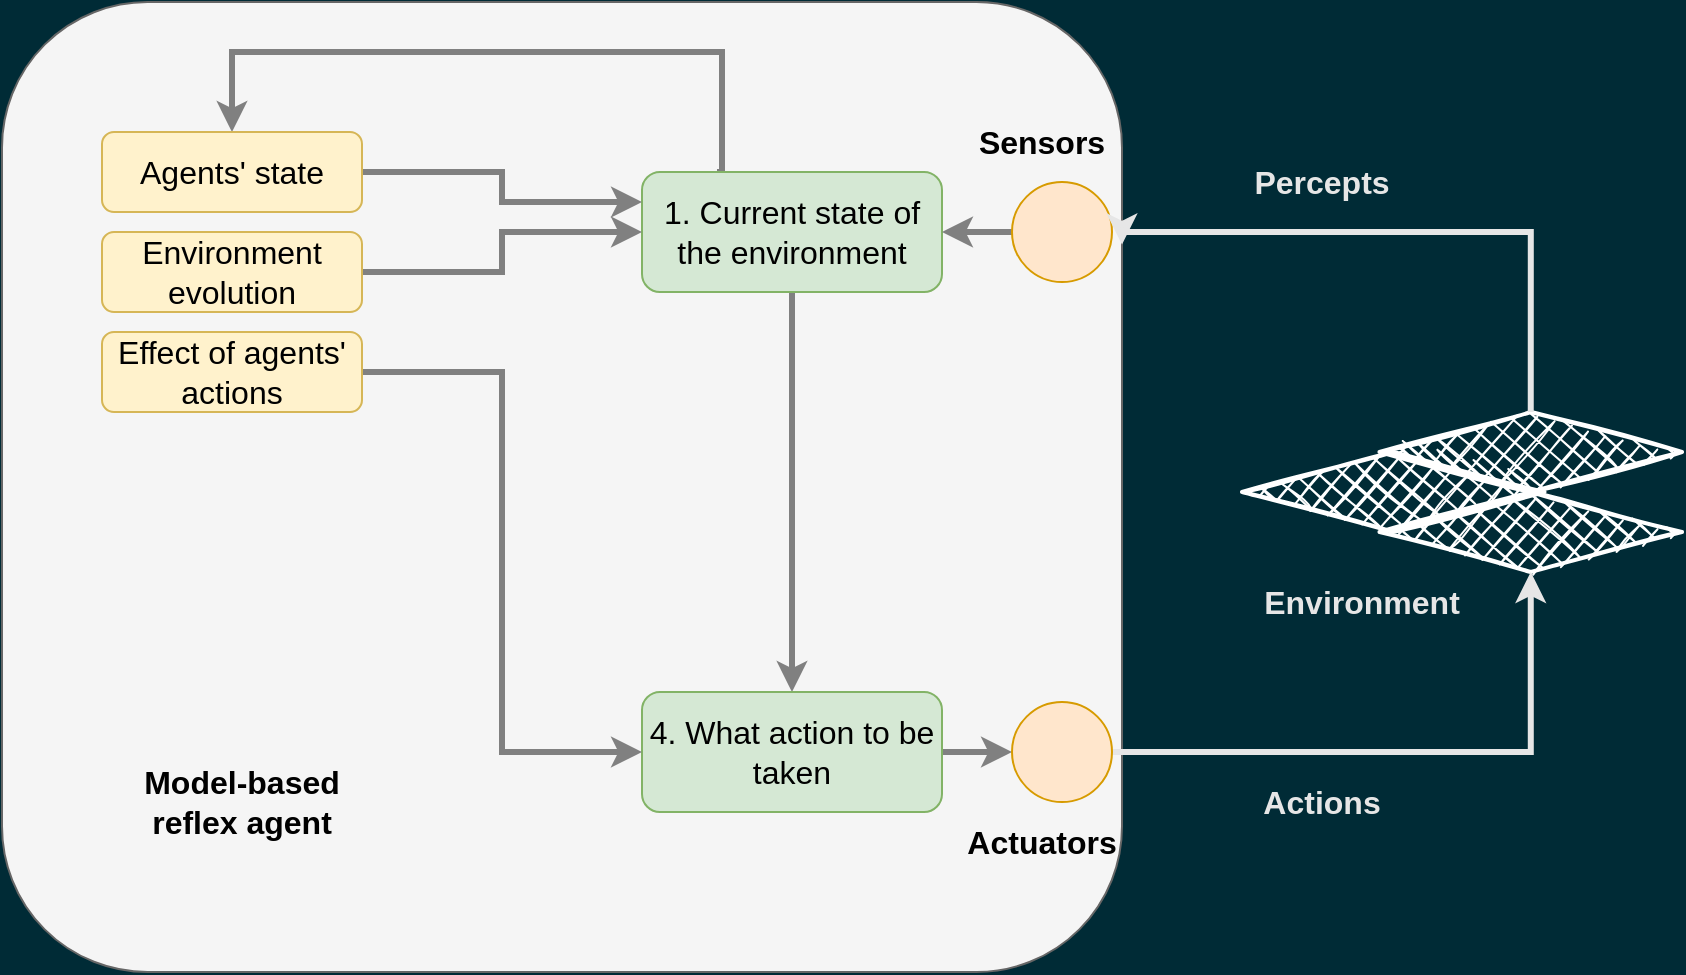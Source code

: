 <mxfile version="20.3.0" type="device"><diagram id="nfDhgmSr-Vf-iC9WDgac" name="Page-1"><mxGraphModel dx="1582" dy="827" grid="1" gridSize="10" guides="1" tooltips="1" connect="1" arrows="1" fold="1" page="0" pageScale="1" pageWidth="1200" pageHeight="1600" background="#002B36" math="0" shadow="0"><root><mxCell id="0"/><mxCell id="1" parent="0"/><mxCell id="N-tSux8G0TpiGFW01LPr-27" value="" style="rounded=1;whiteSpace=wrap;html=1;fontSize=16;fontColor=#333333;fillColor=#f5f5f5;strokeColor=#666666;" parent="1" vertex="1"><mxGeometry x="-760" y="415" width="560" height="485" as="geometry"/></mxCell><mxCell id="N-tSux8G0TpiGFW01LPr-34" style="edgeStyle=orthogonalEdgeStyle;rounded=0;orthogonalLoop=1;jettySize=auto;html=1;exitX=0.25;exitY=0;exitDx=0;exitDy=0;entryX=0.5;entryY=0;entryDx=0;entryDy=0;strokeColor=#808080;strokeWidth=3;fontSize=16;fontColor=#E6E6E6;" parent="1" source="N-tSux8G0TpiGFW01LPr-18" target="N-tSux8G0TpiGFW01LPr-31" edge="1"><mxGeometry relative="1" as="geometry"><Array as="points"><mxPoint x="-400" y="440"/><mxPoint x="-645" y="440"/></Array></mxGeometry></mxCell><mxCell id="or0y2Tztfg0Vn3SPiq2y-20" style="edgeStyle=orthogonalEdgeStyle;rounded=0;orthogonalLoop=1;jettySize=auto;html=1;exitX=0.5;exitY=1;exitDx=0;exitDy=0;strokeColor=#808080;strokeWidth=3;fontSize=16;fontColor=#E6E6E6;" parent="1" source="N-tSux8G0TpiGFW01LPr-18" target="N-tSux8G0TpiGFW01LPr-30" edge="1"><mxGeometry relative="1" as="geometry"><mxPoint x="-365" y="587" as="targetPoint"/></mxGeometry></mxCell><mxCell id="N-tSux8G0TpiGFW01LPr-18" value="&lt;span style=&quot;font-size: 16px;&quot;&gt;1. Current state of the environment&lt;/span&gt;" style="rounded=1;whiteSpace=wrap;html=1;fillColor=#d5e8d4;strokeColor=#82b366;" parent="1" vertex="1"><mxGeometry x="-440" y="500" width="150" height="60" as="geometry"/></mxCell><mxCell id="or0y2Tztfg0Vn3SPiq2y-11" style="edgeStyle=orthogonalEdgeStyle;rounded=0;orthogonalLoop=1;jettySize=auto;html=1;exitX=1;exitY=0.5;exitDx=0;exitDy=0;entryX=0;entryY=0.5;entryDx=0;entryDy=0;strokeColor=#808080;strokeWidth=3;fontSize=16;fontColor=#E6E6E6;" parent="1" source="N-tSux8G0TpiGFW01LPr-30" target="or0y2Tztfg0Vn3SPiq2y-9" edge="1"><mxGeometry relative="1" as="geometry"/></mxCell><mxCell id="N-tSux8G0TpiGFW01LPr-30" value="&lt;span style=&quot;font-size: 16px;&quot;&gt;4. What action to be taken&lt;/span&gt;" style="rounded=1;whiteSpace=wrap;html=1;fillColor=#d5e8d4;strokeColor=#82b366;" parent="1" vertex="1"><mxGeometry x="-440" y="760" width="150" height="60" as="geometry"/></mxCell><mxCell id="N-tSux8G0TpiGFW01LPr-35" style="edgeStyle=orthogonalEdgeStyle;rounded=0;orthogonalLoop=1;jettySize=auto;html=1;exitX=1;exitY=0.5;exitDx=0;exitDy=0;entryX=0;entryY=0.25;entryDx=0;entryDy=0;strokeColor=#808080;strokeWidth=3;fontSize=16;fontColor=#E6E6E6;" parent="1" source="N-tSux8G0TpiGFW01LPr-31" target="N-tSux8G0TpiGFW01LPr-18" edge="1"><mxGeometry relative="1" as="geometry"/></mxCell><mxCell id="N-tSux8G0TpiGFW01LPr-31" value="&lt;span style=&quot;font-size: 16px;&quot;&gt;Agents' state&lt;/span&gt;" style="rounded=1;whiteSpace=wrap;html=1;fillColor=#fff2cc;strokeColor=#d6b656;" parent="1" vertex="1"><mxGeometry x="-710" y="480" width="130" height="40" as="geometry"/></mxCell><mxCell id="N-tSux8G0TpiGFW01LPr-36" style="edgeStyle=orthogonalEdgeStyle;rounded=0;orthogonalLoop=1;jettySize=auto;html=1;exitX=1;exitY=0.5;exitDx=0;exitDy=0;entryX=0;entryY=0.5;entryDx=0;entryDy=0;strokeColor=#808080;strokeWidth=3;fontSize=16;fontColor=#E6E6E6;" parent="1" source="N-tSux8G0TpiGFW01LPr-32" target="N-tSux8G0TpiGFW01LPr-18" edge="1"><mxGeometry relative="1" as="geometry"/></mxCell><mxCell id="N-tSux8G0TpiGFW01LPr-32" value="&lt;span style=&quot;font-size: 16px;&quot;&gt;Environment evolution&lt;/span&gt;" style="rounded=1;whiteSpace=wrap;html=1;fillColor=#fff2cc;strokeColor=#d6b656;" parent="1" vertex="1"><mxGeometry x="-710" y="530" width="130" height="40" as="geometry"/></mxCell><mxCell id="N-tSux8G0TpiGFW01LPr-38" style="edgeStyle=orthogonalEdgeStyle;rounded=0;orthogonalLoop=1;jettySize=auto;html=1;exitX=1;exitY=0.5;exitDx=0;exitDy=0;strokeColor=#808080;strokeWidth=3;fontSize=16;fontColor=#E6E6E6;entryX=0;entryY=0.5;entryDx=0;entryDy=0;" parent="1" source="N-tSux8G0TpiGFW01LPr-33" target="N-tSux8G0TpiGFW01LPr-30" edge="1"><mxGeometry relative="1" as="geometry"><Array as="points"><mxPoint x="-510" y="600"/><mxPoint x="-510" y="790"/></Array><mxPoint x="-440" y="617" as="targetPoint"/></mxGeometry></mxCell><mxCell id="N-tSux8G0TpiGFW01LPr-33" value="&lt;span style=&quot;font-size: 16px;&quot;&gt;Effect of agents' actions&lt;/span&gt;" style="rounded=1;whiteSpace=wrap;html=1;fillColor=#fff2cc;strokeColor=#d6b656;" parent="1" vertex="1"><mxGeometry x="-710" y="580" width="130" height="40" as="geometry"/></mxCell><mxCell id="or0y2Tztfg0Vn3SPiq2y-1" value="" style="group;fontColor=#FFFFFF;strokeColor=none;" parent="1" vertex="1" connectable="0"><mxGeometry x="-140" y="620" width="220" height="110" as="geometry"/></mxCell><mxCell id="or0y2Tztfg0Vn3SPiq2y-2" value="" style="rhombus;whiteSpace=wrap;html=1;strokeWidth=2;fillWeight=-1;hachureGap=8;fillStyle=cross-hatch;sketch=1;fontColor=#FFFFFF;strokeColor=#FFFFFF;" parent="or0y2Tztfg0Vn3SPiq2y-1" vertex="1"><mxGeometry x="68.75" width="151.25" height="40" as="geometry"/></mxCell><mxCell id="or0y2Tztfg0Vn3SPiq2y-3" value="" style="rhombus;whiteSpace=wrap;html=1;strokeWidth=2;fillWeight=-1;hachureGap=8;fillStyle=cross-hatch;sketch=1;fontColor=#FFFFFF;strokeColor=#FFFFFF;" parent="or0y2Tztfg0Vn3SPiq2y-1" vertex="1"><mxGeometry y="20" width="151.25" height="40" as="geometry"/></mxCell><mxCell id="or0y2Tztfg0Vn3SPiq2y-4" value="" style="rhombus;whiteSpace=wrap;html=1;strokeWidth=2;fillWeight=-1;hachureGap=8;fillStyle=cross-hatch;sketch=1;fontColor=#FFFFFF;strokeColor=#FFFFFF;" parent="or0y2Tztfg0Vn3SPiq2y-1" vertex="1"><mxGeometry x="68.75" y="40" width="151.25" height="40" as="geometry"/></mxCell><mxCell id="or0y2Tztfg0Vn3SPiq2y-7" value="&lt;b&gt;Environment&lt;/b&gt;" style="text;html=1;strokeColor=none;fillColor=none;align=center;verticalAlign=middle;whiteSpace=wrap;rounded=0;fontSize=16;fontColor=#E6E6E6;" parent="or0y2Tztfg0Vn3SPiq2y-1" vertex="1"><mxGeometry x="30" y="80" width="60" height="30" as="geometry"/></mxCell><mxCell id="or0y2Tztfg0Vn3SPiq2y-10" style="edgeStyle=orthogonalEdgeStyle;rounded=0;orthogonalLoop=1;jettySize=auto;html=1;exitX=0;exitY=0.5;exitDx=0;exitDy=0;entryX=1;entryY=0.5;entryDx=0;entryDy=0;strokeColor=#808080;strokeWidth=3;fontSize=16;fontColor=#E6E6E6;" parent="1" source="or0y2Tztfg0Vn3SPiq2y-8" target="N-tSux8G0TpiGFW01LPr-18" edge="1"><mxGeometry relative="1" as="geometry"/></mxCell><mxCell id="or0y2Tztfg0Vn3SPiq2y-8" value="" style="ellipse;whiteSpace=wrap;html=1;aspect=fixed;fontSize=16;fillColor=#ffe6cc;strokeColor=#d79b00;" parent="1" vertex="1"><mxGeometry x="-255" y="505" width="50" height="50" as="geometry"/></mxCell><mxCell id="or0y2Tztfg0Vn3SPiq2y-14" style="edgeStyle=orthogonalEdgeStyle;rounded=0;orthogonalLoop=1;jettySize=auto;html=1;exitX=1;exitY=0.5;exitDx=0;exitDy=0;entryX=0.5;entryY=1;entryDx=0;entryDy=0;strokeColor=#E6E6E6;strokeWidth=3;fontSize=16;fontColor=#000000;" parent="1" source="or0y2Tztfg0Vn3SPiq2y-9" target="or0y2Tztfg0Vn3SPiq2y-4" edge="1"><mxGeometry relative="1" as="geometry"/></mxCell><mxCell id="or0y2Tztfg0Vn3SPiq2y-9" value="" style="ellipse;whiteSpace=wrap;html=1;aspect=fixed;fontSize=16;fillColor=#ffe6cc;strokeColor=#d79b00;" parent="1" vertex="1"><mxGeometry x="-255" y="765" width="50" height="50" as="geometry"/></mxCell><mxCell id="or0y2Tztfg0Vn3SPiq2y-12" value="&lt;font color=&quot;#000000&quot;&gt;&lt;b&gt;Sensors&lt;/b&gt;&lt;/font&gt;" style="text;html=1;strokeColor=none;fillColor=none;align=center;verticalAlign=middle;whiteSpace=wrap;rounded=0;fontSize=16;fontColor=#E6E6E6;" parent="1" vertex="1"><mxGeometry x="-270" y="470" width="60" height="30" as="geometry"/></mxCell><mxCell id="or0y2Tztfg0Vn3SPiq2y-13" value="&lt;font color=&quot;#000000&quot;&gt;&lt;b&gt;Actuators&lt;/b&gt;&lt;/font&gt;" style="text;html=1;strokeColor=none;fillColor=none;align=center;verticalAlign=middle;whiteSpace=wrap;rounded=0;fontSize=16;fontColor=#E6E6E6;" parent="1" vertex="1"><mxGeometry x="-270" y="820" width="60" height="30" as="geometry"/></mxCell><mxCell id="or0y2Tztfg0Vn3SPiq2y-15" style="edgeStyle=orthogonalEdgeStyle;rounded=0;orthogonalLoop=1;jettySize=auto;html=1;exitX=0.5;exitY=0;exitDx=0;exitDy=0;entryX=1;entryY=0.25;entryDx=0;entryDy=0;strokeColor=#E6E6E6;strokeWidth=3;fontSize=16;fontColor=#000000;" parent="1" source="or0y2Tztfg0Vn3SPiq2y-2" target="N-tSux8G0TpiGFW01LPr-27" edge="1"><mxGeometry relative="1" as="geometry"><Array as="points"><mxPoint x="4" y="530"/></Array></mxGeometry></mxCell><mxCell id="or0y2Tztfg0Vn3SPiq2y-18" value="&lt;font color=&quot;#e6e6e6&quot;&gt;&lt;b&gt;Percepts&lt;/b&gt;&lt;/font&gt;" style="text;html=1;strokeColor=none;fillColor=none;align=center;verticalAlign=middle;whiteSpace=wrap;rounded=0;fontSize=16;fontColor=#000000;" parent="1" vertex="1"><mxGeometry x="-130" y="490" width="60" height="30" as="geometry"/></mxCell><mxCell id="or0y2Tztfg0Vn3SPiq2y-19" value="&lt;font color=&quot;#e6e6e6&quot;&gt;&lt;b&gt;Actions&lt;/b&gt;&lt;/font&gt;" style="text;html=1;strokeColor=none;fillColor=none;align=center;verticalAlign=middle;whiteSpace=wrap;rounded=0;fontSize=16;fontColor=#000000;" parent="1" vertex="1"><mxGeometry x="-130" y="800" width="60" height="30" as="geometry"/></mxCell><mxCell id="or0y2Tztfg0Vn3SPiq2y-23" value="&lt;font size=&quot;1&quot; color=&quot;#000000&quot;&gt;&lt;b style=&quot;font-size: 16px;&quot;&gt;Model-based reflex agent&lt;/b&gt;&lt;/font&gt;" style="text;html=1;strokeColor=none;fillColor=none;align=center;verticalAlign=middle;whiteSpace=wrap;rounded=0;fontSize=16;fontColor=#E6E6E6;" parent="1" vertex="1"><mxGeometry x="-700" y="800" width="120" height="30" as="geometry"/></mxCell></root></mxGraphModel></diagram></mxfile>